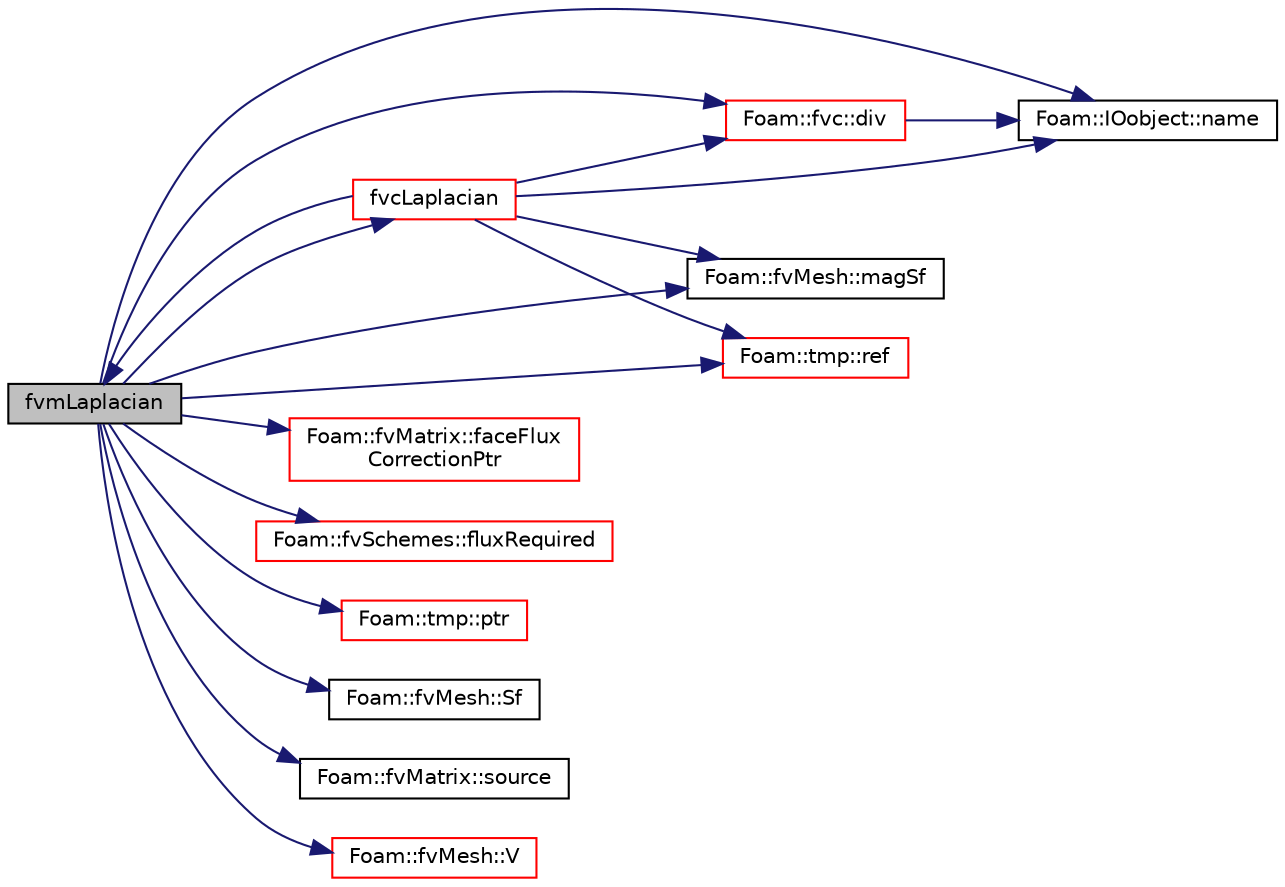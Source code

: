 digraph "fvmLaplacian"
{
  bgcolor="transparent";
  edge [fontname="Helvetica",fontsize="10",labelfontname="Helvetica",labelfontsize="10"];
  node [fontname="Helvetica",fontsize="10",shape=record];
  rankdir="LR";
  Node1 [label="fvmLaplacian",height=0.2,width=0.4,color="black", fillcolor="grey75", style="filled", fontcolor="black"];
  Node1 -> Node2 [color="midnightblue",fontsize="10",style="solid",fontname="Helvetica"];
  Node2 [label="Foam::fvc::div",height=0.2,width=0.4,color="red",URL="$a10928.html#a585533948ad80abfe589d920c641f251"];
  Node2 -> Node3 [color="midnightblue",fontsize="10",style="solid",fontname="Helvetica"];
  Node3 [label="Foam::IOobject::name",height=0.2,width=0.4,color="black",URL="$a01198.html#a75b72488d2e82151b025744974919d5d",tooltip="Return name. "];
  Node1 -> Node4 [color="midnightblue",fontsize="10",style="solid",fontname="Helvetica"];
  Node4 [label="Foam::fvMatrix::faceFlux\lCorrectionPtr",height=0.2,width=0.4,color="red",URL="$a00887.html#abca4d525cb7a95854e0bbc373847fef2",tooltip="Return pointer to face-flux non-orthogonal correction field. "];
  Node1 -> Node5 [color="midnightblue",fontsize="10",style="solid",fontname="Helvetica"];
  Node5 [label="Foam::fvSchemes::fluxRequired",height=0.2,width=0.4,color="red",URL="$a00903.html#a5f968b6912b2b7d1f6d160e23c7dfbfa"];
  Node1 -> Node6 [color="midnightblue",fontsize="10",style="solid",fontname="Helvetica"];
  Node6 [label="fvcLaplacian",height=0.2,width=0.4,color="red",URL="$a00919.html#a3b7763d1c413ef4161fb02b170ba7194"];
  Node6 -> Node2 [color="midnightblue",fontsize="10",style="solid",fontname="Helvetica"];
  Node6 -> Node1 [color="midnightblue",fontsize="10",style="solid",fontname="Helvetica"];
  Node6 -> Node7 [color="midnightblue",fontsize="10",style="solid",fontname="Helvetica"];
  Node7 [label="Foam::fvMesh::magSf",height=0.2,width=0.4,color="black",URL="$a00888.html#acd80c470c0e44554389fdd31e7321804",tooltip="Return cell face area magnitudes. "];
  Node6 -> Node3 [color="midnightblue",fontsize="10",style="solid",fontname="Helvetica"];
  Node6 -> Node8 [color="midnightblue",fontsize="10",style="solid",fontname="Helvetica"];
  Node8 [label="Foam::tmp::ref",height=0.2,width=0.4,color="red",URL="$a02710.html#af16202cc9b8e931206cfceb8d9779bb2",tooltip="Return non-const reference or generate a fatal error. "];
  Node1 -> Node7 [color="midnightblue",fontsize="10",style="solid",fontname="Helvetica"];
  Node1 -> Node3 [color="midnightblue",fontsize="10",style="solid",fontname="Helvetica"];
  Node1 -> Node9 [color="midnightblue",fontsize="10",style="solid",fontname="Helvetica"];
  Node9 [label="Foam::tmp::ptr",height=0.2,width=0.4,color="red",URL="$a02710.html#ae945b04459fc65065e2f0982b0b549f0",tooltip="Return tmp pointer for reuse. "];
  Node1 -> Node8 [color="midnightblue",fontsize="10",style="solid",fontname="Helvetica"];
  Node1 -> Node10 [color="midnightblue",fontsize="10",style="solid",fontname="Helvetica"];
  Node10 [label="Foam::fvMesh::Sf",height=0.2,width=0.4,color="black",URL="$a00888.html#af12143fbad868b6e74ca00b7e97e84d6",tooltip="Return cell face area vectors. "];
  Node1 -> Node11 [color="midnightblue",fontsize="10",style="solid",fontname="Helvetica"];
  Node11 [label="Foam::fvMatrix::source",height=0.2,width=0.4,color="black",URL="$a00887.html#a4c49d61a0e11bbdadf6646dbe3740560"];
  Node1 -> Node12 [color="midnightblue",fontsize="10",style="solid",fontname="Helvetica"];
  Node12 [label="Foam::fvMesh::V",height=0.2,width=0.4,color="red",URL="$a00888.html#a27cd86423696afe77220320c31fba00c",tooltip="Return cell volumes. "];
}
